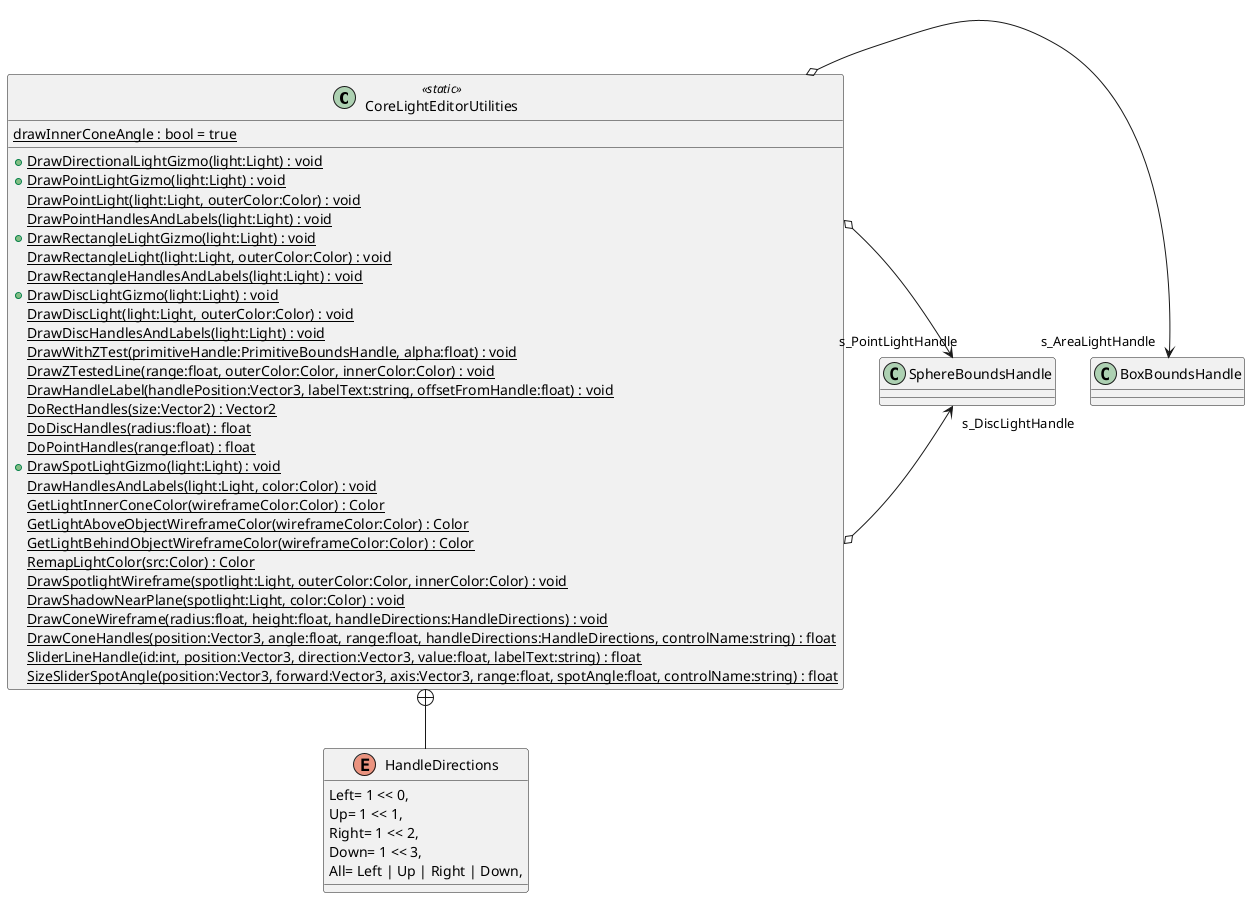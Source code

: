 @startuml
class CoreLightEditorUtilities <<static>> {
    + {static} DrawDirectionalLightGizmo(light:Light) : void
    + {static} DrawPointLightGizmo(light:Light) : void
    {static} DrawPointLight(light:Light, outerColor:Color) : void
    {static} DrawPointHandlesAndLabels(light:Light) : void
    + {static} DrawRectangleLightGizmo(light:Light) : void
    {static} DrawRectangleLight(light:Light, outerColor:Color) : void
    {static} DrawRectangleHandlesAndLabels(light:Light) : void
    + {static} DrawDiscLightGizmo(light:Light) : void
    {static} DrawDiscLight(light:Light, outerColor:Color) : void
    {static} DrawDiscHandlesAndLabels(light:Light) : void
    {static} DrawWithZTest(primitiveHandle:PrimitiveBoundsHandle, alpha:float) : void
    {static} DrawZTestedLine(range:float, outerColor:Color, innerColor:Color) : void
    {static} DrawHandleLabel(handlePosition:Vector3, labelText:string, offsetFromHandle:float) : void
    {static} DoRectHandles(size:Vector2) : Vector2
    {static} DoDiscHandles(radius:float) : float
    {static} DoPointHandles(range:float) : float
    {static} drawInnerConeAngle : bool = true
    + {static} DrawSpotLightGizmo(light:Light) : void
    {static} DrawHandlesAndLabels(light:Light, color:Color) : void
    {static} GetLightInnerConeColor(wireframeColor:Color) : Color
    {static} GetLightAboveObjectWireframeColor(wireframeColor:Color) : Color
    {static} GetLightBehindObjectWireframeColor(wireframeColor:Color) : Color
    {static} RemapLightColor(src:Color) : Color
    {static} DrawSpotlightWireframe(spotlight:Light, outerColor:Color, innerColor:Color) : void
    {static} DrawShadowNearPlane(spotlight:Light, color:Color) : void
    {static} DrawConeWireframe(radius:float, height:float, handleDirections:HandleDirections) : void
    {static} DrawConeHandles(position:Vector3, angle:float, range:float, handleDirections:HandleDirections, controlName:string) : float
    {static} SliderLineHandle(id:int, position:Vector3, direction:Vector3, value:float, labelText:string) : float
    {static} SizeSliderSpotAngle(position:Vector3, forward:Vector3, axis:Vector3, range:float, spotAngle:float, controlName:string) : float
}
enum HandleDirections {
    Left= 1 << 0,
    Up= 1 << 1,
    Right= 1 << 2,
    Down= 1 << 3,
    All= Left | Up | Right | Down,
}
CoreLightEditorUtilities o-> "s_AreaLightHandle" BoxBoundsHandle
CoreLightEditorUtilities o-> "s_DiscLightHandle" SphereBoundsHandle
CoreLightEditorUtilities o-> "s_PointLightHandle" SphereBoundsHandle
CoreLightEditorUtilities +-- HandleDirections
@enduml
